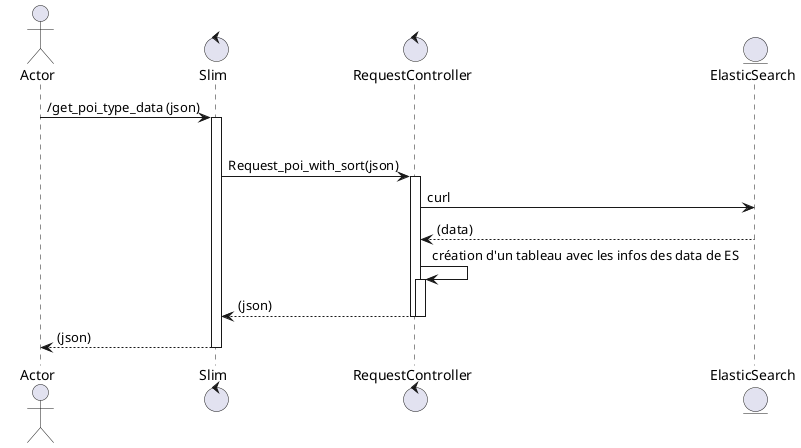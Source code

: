 @startuml POST
actor Actor as a
control Slim as s
control RequestController as rc
entity ElasticSearch as es

a -> s :/get_poi_type_data (json)
activate s
alt #88ff88 admin
s -> rc :Request_poi_with_sort(json)
activate rc

rc -> es :curl
rc <-- es :(data)

rc -> rc :création d'un tableau avec les infos des data de ES
activate rc

rc --> s :(json)
deactivate rc
deactivate rc
s --> a :(json)
deactivate s


@enduml